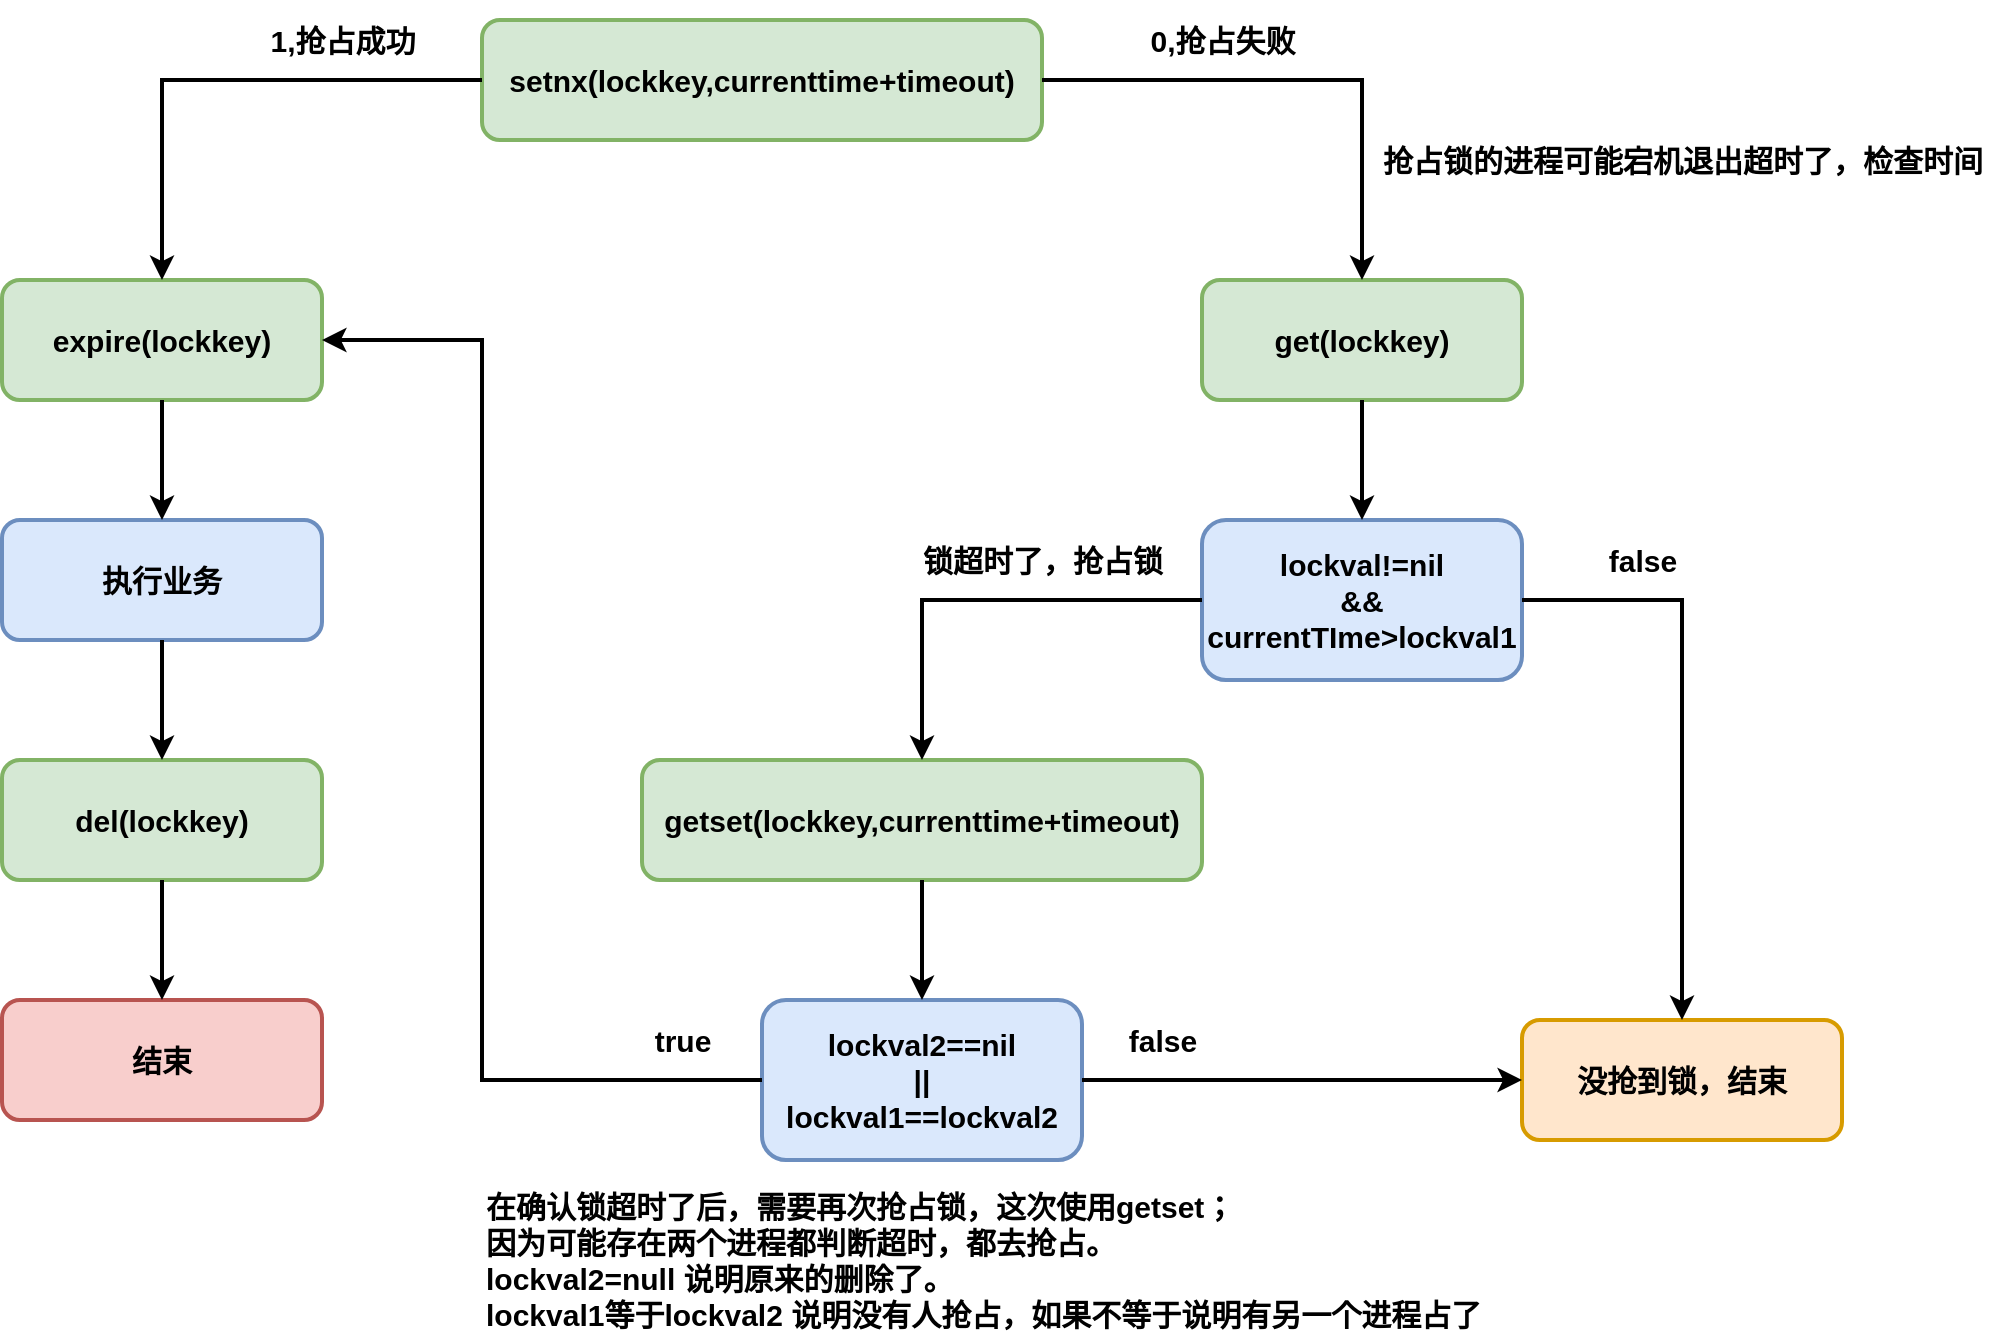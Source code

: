 <mxfile version="20.8.1" type="github">
  <diagram id="J1jxrcaRVHqgqc3vRgck" name="第 1 页">
    <mxGraphModel dx="1468" dy="825" grid="1" gridSize="10" guides="1" tooltips="1" connect="1" arrows="1" fold="1" page="1" pageScale="1" pageWidth="827" pageHeight="1169" math="0" shadow="0">
      <root>
        <mxCell id="0" />
        <mxCell id="1" parent="0" />
        <mxCell id="nMFPMFUnj8Qps_b1abMG-1" value="&lt;span style=&quot;font-size: 15px; font-weight: 700;&quot;&gt;setnx(lockkey,currenttime+timeout)&lt;/span&gt;" style="rounded=1;whiteSpace=wrap;html=1;strokeWidth=2;fillWeight=4;hachureGap=8;hachureAngle=45;fillColor=#d5e8d4;strokeColor=#82b366;" vertex="1" parent="1">
          <mxGeometry x="360" y="70" width="280" height="60" as="geometry" />
        </mxCell>
        <mxCell id="nMFPMFUnj8Qps_b1abMG-4" value="&lt;span style=&quot;font-size: 15px; font-weight: 700;&quot;&gt;expire(lockkey)&lt;/span&gt;" style="rounded=1;whiteSpace=wrap;html=1;strokeWidth=2;fillWeight=4;hachureGap=8;hachureAngle=45;fillColor=#d5e8d4;strokeColor=#82b366;" vertex="1" parent="1">
          <mxGeometry x="120" y="200" width="160" height="60" as="geometry" />
        </mxCell>
        <mxCell id="nMFPMFUnj8Qps_b1abMG-5" value="&lt;span style=&quot;font-size: 15px;&quot;&gt;&lt;b&gt;执行业务&lt;/b&gt;&lt;/span&gt;" style="rounded=1;whiteSpace=wrap;html=1;strokeWidth=2;fillWeight=4;hachureGap=8;hachureAngle=45;fillColor=#dae8fc;strokeColor=#6c8ebf;" vertex="1" parent="1">
          <mxGeometry x="120" y="320" width="160" height="60" as="geometry" />
        </mxCell>
        <mxCell id="nMFPMFUnj8Qps_b1abMG-6" value="&lt;span style=&quot;font-size: 15px;&quot;&gt;&lt;b&gt;del(lockkey)&lt;/b&gt;&lt;/span&gt;" style="rounded=1;whiteSpace=wrap;html=1;strokeWidth=2;fillWeight=4;hachureGap=8;hachureAngle=45;fillColor=#d5e8d4;strokeColor=#82b366;" vertex="1" parent="1">
          <mxGeometry x="120" y="440" width="160" height="60" as="geometry" />
        </mxCell>
        <mxCell id="nMFPMFUnj8Qps_b1abMG-7" value="&lt;span style=&quot;font-size: 15px;&quot;&gt;&lt;b&gt;结束&lt;/b&gt;&lt;/span&gt;" style="rounded=1;whiteSpace=wrap;html=1;strokeWidth=2;fillWeight=4;hachureGap=8;hachureAngle=45;fillColor=#f8cecc;strokeColor=#b85450;" vertex="1" parent="1">
          <mxGeometry x="120" y="560" width="160" height="60" as="geometry" />
        </mxCell>
        <mxCell id="nMFPMFUnj8Qps_b1abMG-8" value="" style="endArrow=classic;html=1;rounded=0;fontSize=15;strokeWidth=2;exitX=0.5;exitY=1;exitDx=0;exitDy=0;entryX=0.5;entryY=0;entryDx=0;entryDy=0;" edge="1" parent="1" source="nMFPMFUnj8Qps_b1abMG-4" target="nMFPMFUnj8Qps_b1abMG-5">
          <mxGeometry width="50" height="50" relative="1" as="geometry">
            <mxPoint x="840" y="240" as="sourcePoint" />
            <mxPoint x="890" y="190" as="targetPoint" />
          </mxGeometry>
        </mxCell>
        <mxCell id="nMFPMFUnj8Qps_b1abMG-9" value="" style="endArrow=classic;html=1;rounded=0;sketch=0;strokeWidth=2;fontSize=15;exitX=0.5;exitY=1;exitDx=0;exitDy=0;entryX=0.5;entryY=0;entryDx=0;entryDy=0;" edge="1" parent="1" source="nMFPMFUnj8Qps_b1abMG-5" target="nMFPMFUnj8Qps_b1abMG-6">
          <mxGeometry width="50" height="50" relative="1" as="geometry">
            <mxPoint x="390" y="410" as="sourcePoint" />
            <mxPoint x="440" y="360" as="targetPoint" />
          </mxGeometry>
        </mxCell>
        <mxCell id="nMFPMFUnj8Qps_b1abMG-10" value="" style="endArrow=classic;html=1;rounded=0;sketch=0;strokeWidth=2;fontSize=15;exitX=0.5;exitY=1;exitDx=0;exitDy=0;" edge="1" parent="1" source="nMFPMFUnj8Qps_b1abMG-6" target="nMFPMFUnj8Qps_b1abMG-7">
          <mxGeometry width="50" height="50" relative="1" as="geometry">
            <mxPoint x="350" y="420" as="sourcePoint" />
            <mxPoint x="400" y="370" as="targetPoint" />
          </mxGeometry>
        </mxCell>
        <mxCell id="nMFPMFUnj8Qps_b1abMG-11" value="" style="endArrow=classic;html=1;rounded=0;sketch=0;strokeWidth=2;fontSize=15;exitX=0;exitY=0.5;exitDx=0;exitDy=0;entryX=0.5;entryY=0;entryDx=0;entryDy=0;" edge="1" parent="1" source="nMFPMFUnj8Qps_b1abMG-1" target="nMFPMFUnj8Qps_b1abMG-4">
          <mxGeometry width="50" height="50" relative="1" as="geometry">
            <mxPoint x="520" y="330" as="sourcePoint" />
            <mxPoint x="570" y="280" as="targetPoint" />
            <Array as="points">
              <mxPoint x="200" y="100" />
            </Array>
          </mxGeometry>
        </mxCell>
        <mxCell id="nMFPMFUnj8Qps_b1abMG-12" value="&lt;span style=&quot;font-size: 15px; font-weight: 700;&quot;&gt;get(lockkey)&lt;/span&gt;" style="rounded=1;whiteSpace=wrap;html=1;strokeWidth=2;fillWeight=4;hachureGap=8;hachureAngle=45;fillColor=#d5e8d4;strokeColor=#82b366;" vertex="1" parent="1">
          <mxGeometry x="720" y="200" width="160" height="60" as="geometry" />
        </mxCell>
        <mxCell id="nMFPMFUnj8Qps_b1abMG-13" value="&lt;span style=&quot;font-size: 15px;&quot;&gt;&lt;b&gt;lockval!=nil&lt;br&gt;&amp;amp;&amp;amp;&lt;br&gt;currentTIme&amp;gt;lockval1&lt;/b&gt;&lt;/span&gt;" style="rounded=1;whiteSpace=wrap;html=1;strokeWidth=2;fillWeight=4;hachureGap=8;hachureAngle=45;fillColor=#dae8fc;strokeColor=#6c8ebf;" vertex="1" parent="1">
          <mxGeometry x="720" y="320" width="160" height="80" as="geometry" />
        </mxCell>
        <mxCell id="nMFPMFUnj8Qps_b1abMG-14" value="&lt;span style=&quot;font-size: 15px; font-weight: 700;&quot;&gt;getset(lockkey,currenttime+timeout)&lt;/span&gt;" style="rounded=1;whiteSpace=wrap;html=1;strokeWidth=2;fillWeight=4;hachureGap=8;hachureAngle=45;fillColor=#d5e8d4;strokeColor=#82b366;" vertex="1" parent="1">
          <mxGeometry x="440" y="440" width="280" height="60" as="geometry" />
        </mxCell>
        <mxCell id="nMFPMFUnj8Qps_b1abMG-15" value="&lt;span style=&quot;font-size: 15px;&quot;&gt;&lt;b&gt;没抢到锁，结束&lt;/b&gt;&lt;/span&gt;" style="rounded=1;whiteSpace=wrap;html=1;strokeWidth=2;fillWeight=4;hachureGap=8;hachureAngle=45;fillColor=#ffe6cc;strokeColor=#d79b00;" vertex="1" parent="1">
          <mxGeometry x="880" y="570" width="160" height="60" as="geometry" />
        </mxCell>
        <mxCell id="nMFPMFUnj8Qps_b1abMG-16" value="" style="endArrow=classic;html=1;rounded=0;sketch=0;strokeWidth=2;fontSize=15;exitX=1;exitY=0.5;exitDx=0;exitDy=0;entryX=0.5;entryY=0;entryDx=0;entryDy=0;" edge="1" parent="1" source="nMFPMFUnj8Qps_b1abMG-1" target="nMFPMFUnj8Qps_b1abMG-12">
          <mxGeometry width="50" height="50" relative="1" as="geometry">
            <mxPoint x="460" y="300" as="sourcePoint" />
            <mxPoint x="510" y="250" as="targetPoint" />
            <Array as="points">
              <mxPoint x="800" y="100" />
            </Array>
          </mxGeometry>
        </mxCell>
        <mxCell id="nMFPMFUnj8Qps_b1abMG-17" value="" style="endArrow=classic;html=1;rounded=0;sketch=0;strokeWidth=2;fontSize=15;exitX=0.5;exitY=1;exitDx=0;exitDy=0;entryX=0.5;entryY=0;entryDx=0;entryDy=0;" edge="1" parent="1" source="nMFPMFUnj8Qps_b1abMG-12" target="nMFPMFUnj8Qps_b1abMG-13">
          <mxGeometry width="50" height="50" relative="1" as="geometry">
            <mxPoint x="590" y="340" as="sourcePoint" />
            <mxPoint x="640" y="290" as="targetPoint" />
          </mxGeometry>
        </mxCell>
        <mxCell id="nMFPMFUnj8Qps_b1abMG-18" value="" style="endArrow=classic;html=1;rounded=0;sketch=0;strokeWidth=2;fontSize=15;exitX=0;exitY=0.5;exitDx=0;exitDy=0;entryX=0.5;entryY=0;entryDx=0;entryDy=0;" edge="1" parent="1" source="nMFPMFUnj8Qps_b1abMG-13" target="nMFPMFUnj8Qps_b1abMG-14">
          <mxGeometry width="50" height="50" relative="1" as="geometry">
            <mxPoint x="420" y="370" as="sourcePoint" />
            <mxPoint x="470" y="320" as="targetPoint" />
            <Array as="points">
              <mxPoint x="580" y="360" />
            </Array>
          </mxGeometry>
        </mxCell>
        <mxCell id="nMFPMFUnj8Qps_b1abMG-19" value="&lt;span style=&quot;font-size: 15px;&quot;&gt;&lt;b&gt;lockval2==nil&lt;br&gt;||&lt;br&gt;lockval1==lockval2&lt;/b&gt;&lt;/span&gt;" style="rounded=1;whiteSpace=wrap;html=1;strokeWidth=2;fillWeight=4;hachureGap=8;hachureAngle=45;fillColor=#dae8fc;strokeColor=#6c8ebf;" vertex="1" parent="1">
          <mxGeometry x="500" y="560" width="160" height="80" as="geometry" />
        </mxCell>
        <mxCell id="nMFPMFUnj8Qps_b1abMG-20" value="" style="endArrow=classic;html=1;rounded=0;sketch=0;strokeWidth=2;fontSize=15;exitX=0.5;exitY=1;exitDx=0;exitDy=0;entryX=0.5;entryY=0;entryDx=0;entryDy=0;" edge="1" parent="1" source="nMFPMFUnj8Qps_b1abMG-14" target="nMFPMFUnj8Qps_b1abMG-19">
          <mxGeometry width="50" height="50" relative="1" as="geometry">
            <mxPoint x="560" y="530" as="sourcePoint" />
            <mxPoint x="610" y="480" as="targetPoint" />
          </mxGeometry>
        </mxCell>
        <mxCell id="nMFPMFUnj8Qps_b1abMG-21" value="" style="endArrow=classic;html=1;rounded=0;sketch=0;strokeWidth=2;fontSize=15;entryX=1;entryY=0.5;entryDx=0;entryDy=0;exitX=0;exitY=0.5;exitDx=0;exitDy=0;" edge="1" parent="1" source="nMFPMFUnj8Qps_b1abMG-19" target="nMFPMFUnj8Qps_b1abMG-4">
          <mxGeometry width="50" height="50" relative="1" as="geometry">
            <mxPoint x="290" y="310" as="sourcePoint" />
            <mxPoint x="340" y="260" as="targetPoint" />
            <Array as="points">
              <mxPoint x="360" y="600" />
              <mxPoint x="360" y="230" />
            </Array>
          </mxGeometry>
        </mxCell>
        <mxCell id="nMFPMFUnj8Qps_b1abMG-22" value="" style="endArrow=classic;html=1;rounded=0;sketch=0;strokeWidth=2;fontSize=15;exitX=1;exitY=0.5;exitDx=0;exitDy=0;entryX=0.5;entryY=0;entryDx=0;entryDy=0;" edge="1" parent="1" source="nMFPMFUnj8Qps_b1abMG-13" target="nMFPMFUnj8Qps_b1abMG-15">
          <mxGeometry width="50" height="50" relative="1" as="geometry">
            <mxPoint x="900" y="590" as="sourcePoint" />
            <mxPoint x="950" y="540" as="targetPoint" />
            <Array as="points">
              <mxPoint x="960" y="360" />
            </Array>
          </mxGeometry>
        </mxCell>
        <mxCell id="nMFPMFUnj8Qps_b1abMG-23" value="1,抢占成功" style="text;strokeColor=none;fillColor=none;html=1;fontSize=15;fontStyle=1;verticalAlign=middle;align=center;sketch=0;fillStyle=auto;" vertex="1" parent="1">
          <mxGeometry x="240" y="60" width="100" height="40" as="geometry" />
        </mxCell>
        <mxCell id="nMFPMFUnj8Qps_b1abMG-24" value="0,抢占失败" style="text;strokeColor=none;fillColor=none;html=1;fontSize=15;fontStyle=1;verticalAlign=middle;align=center;sketch=0;fillStyle=auto;" vertex="1" parent="1">
          <mxGeometry x="680" y="60" width="100" height="40" as="geometry" />
        </mxCell>
        <mxCell id="nMFPMFUnj8Qps_b1abMG-25" value="抢占锁的进程可能宕机退出超时了，检查时间" style="text;strokeColor=none;fillColor=none;html=1;fontSize=15;fontStyle=1;verticalAlign=middle;align=center;sketch=0;fillStyle=auto;" vertex="1" parent="1">
          <mxGeometry x="800" y="120" width="320" height="40" as="geometry" />
        </mxCell>
        <mxCell id="nMFPMFUnj8Qps_b1abMG-26" value="锁超时了，抢占锁" style="text;strokeColor=none;fillColor=none;html=1;fontSize=15;fontStyle=1;verticalAlign=middle;align=center;sketch=0;fillStyle=auto;" vertex="1" parent="1">
          <mxGeometry x="580" y="320" width="120" height="40" as="geometry" />
        </mxCell>
        <mxCell id="nMFPMFUnj8Qps_b1abMG-27" value="在确认锁超时了后，需要再次抢占锁，这次使用getset；&lt;br&gt;因为可能存在两个进程都判断超时，都去抢占。&lt;br&gt;lockval2=null 说明原来的删除了。&lt;br&gt;lockval1等于lockval2 说明没有人抢占，如果不等于说明有另一个进程占了" style="text;strokeColor=none;fillColor=none;html=1;fontSize=15;fontStyle=1;verticalAlign=middle;align=left;sketch=0;fillStyle=auto;" vertex="1" parent="1">
          <mxGeometry x="360" y="650" width="520" height="80" as="geometry" />
        </mxCell>
        <mxCell id="nMFPMFUnj8Qps_b1abMG-28" value="" style="endArrow=classic;html=1;rounded=0;sketch=0;strokeWidth=2;fontSize=15;exitX=1;exitY=0.5;exitDx=0;exitDy=0;entryX=0;entryY=0.5;entryDx=0;entryDy=0;" edge="1" parent="1" source="nMFPMFUnj8Qps_b1abMG-19" target="nMFPMFUnj8Qps_b1abMG-15">
          <mxGeometry width="50" height="50" relative="1" as="geometry">
            <mxPoint x="780" y="610" as="sourcePoint" />
            <mxPoint x="830" y="560" as="targetPoint" />
          </mxGeometry>
        </mxCell>
        <mxCell id="nMFPMFUnj8Qps_b1abMG-29" value="false" style="text;strokeColor=none;fillColor=none;html=1;fontSize=15;fontStyle=1;verticalAlign=middle;align=center;sketch=0;fillStyle=auto;" vertex="1" parent="1">
          <mxGeometry x="920" y="320" width="40" height="40" as="geometry" />
        </mxCell>
        <mxCell id="nMFPMFUnj8Qps_b1abMG-30" value="false" style="text;strokeColor=none;fillColor=none;html=1;fontSize=15;fontStyle=1;verticalAlign=middle;align=center;sketch=0;fillStyle=auto;" vertex="1" parent="1">
          <mxGeometry x="680" y="560" width="40" height="40" as="geometry" />
        </mxCell>
        <mxCell id="nMFPMFUnj8Qps_b1abMG-31" value="true" style="text;strokeColor=none;fillColor=none;html=1;fontSize=15;fontStyle=1;verticalAlign=middle;align=center;sketch=0;fillStyle=auto;" vertex="1" parent="1">
          <mxGeometry x="440" y="560" width="40" height="40" as="geometry" />
        </mxCell>
      </root>
    </mxGraphModel>
  </diagram>
</mxfile>
